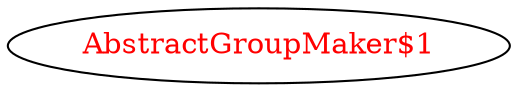 digraph dependencyGraph {
 concentrate=true;
 ranksep="2.0";
 rankdir="LR"; 
 splines="ortho";
"AbstractGroupMaker$1" [fontcolor="red"];
}